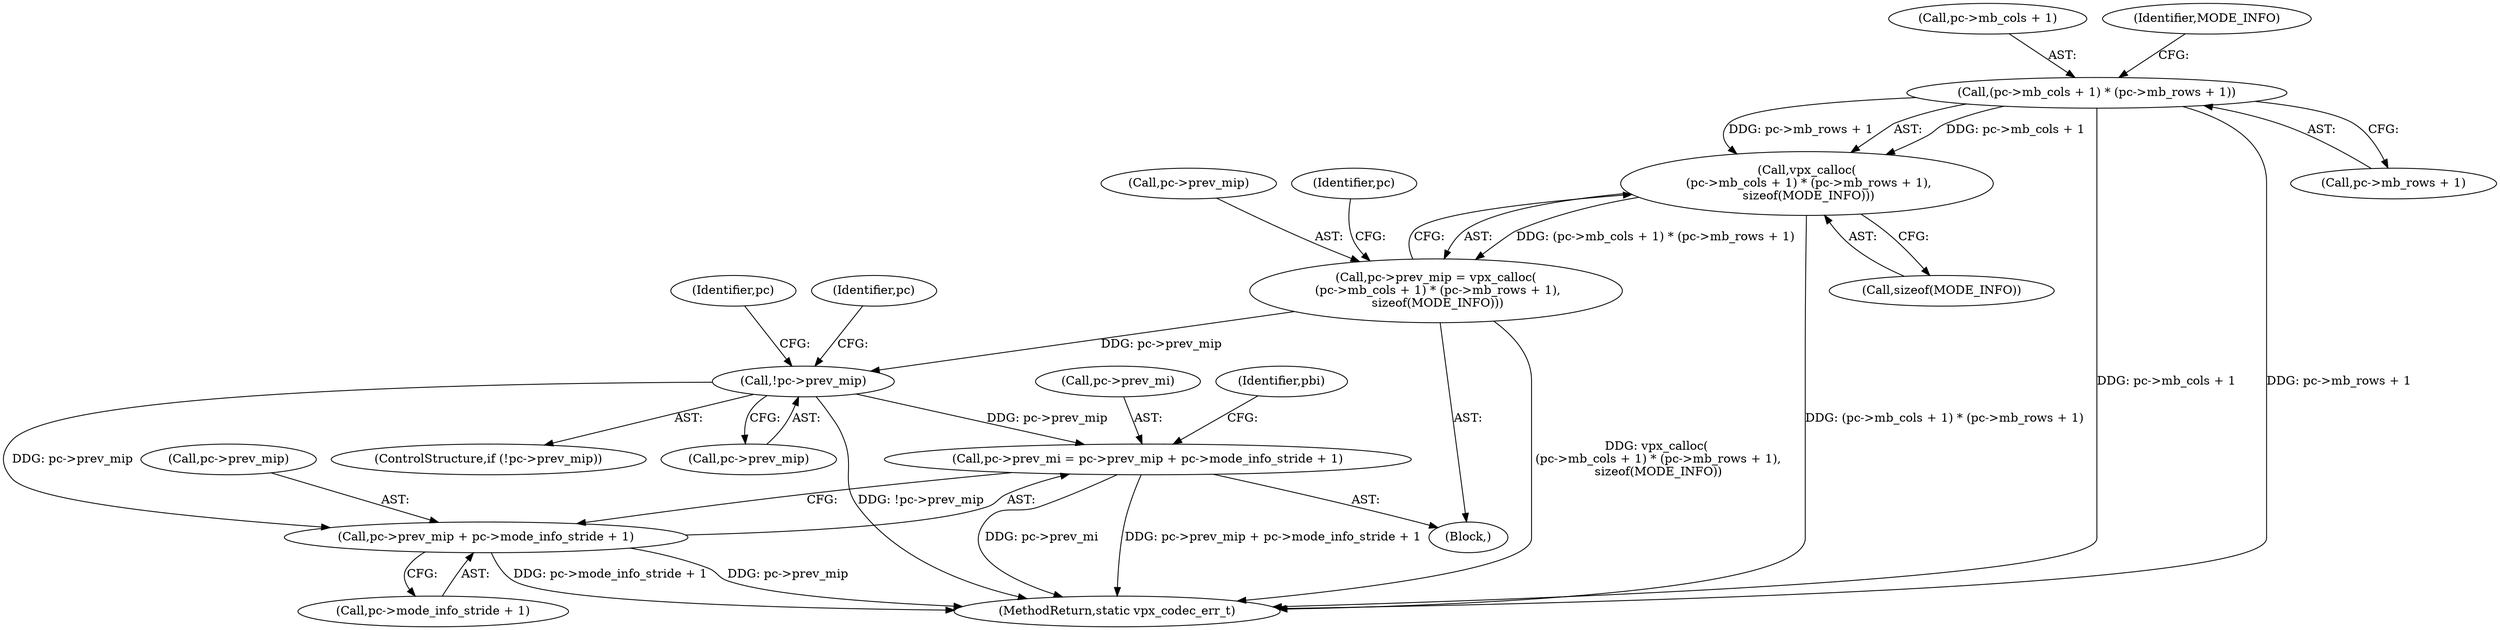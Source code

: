 digraph "0_Android_063be1485e0099bc81ace3a08b0ec9186dcad693@API" {
"1000620" [label="(Call,vpx_calloc(\n (pc->mb_cols + 1) * (pc->mb_rows + 1),\n sizeof(MODE_INFO)))"];
"1000621" [label="(Call,(pc->mb_cols + 1) * (pc->mb_rows + 1))"];
"1000616" [label="(Call,pc->prev_mip = vpx_calloc(\n (pc->mb_cols + 1) * (pc->mb_rows + 1),\n sizeof(MODE_INFO)))"];
"1000635" [label="(Call,!pc->prev_mip)"];
"1000649" [label="(Call,pc->prev_mi = pc->prev_mip + pc->mode_info_stride + 1)"];
"1000653" [label="(Call,pc->prev_mip + pc->mode_info_stride + 1)"];
"1000622" [label="(Call,pc->mb_cols + 1)"];
"1000649" [label="(Call,pc->prev_mi = pc->prev_mip + pc->mode_info_stride + 1)"];
"1000616" [label="(Call,pc->prev_mip = vpx_calloc(\n (pc->mb_cols + 1) * (pc->mb_rows + 1),\n sizeof(MODE_INFO)))"];
"1000621" [label="(Call,(pc->mb_cols + 1) * (pc->mb_rows + 1))"];
"1000664" [label="(Identifier,pbi)"];
"1000627" [label="(Call,pc->mb_rows + 1)"];
"1000634" [label="(ControlStructure,if (!pc->prev_mip))"];
"1000620" [label="(Call,vpx_calloc(\n (pc->mb_cols + 1) * (pc->mb_rows + 1),\n sizeof(MODE_INFO)))"];
"1000657" [label="(Call,pc->mode_info_stride + 1)"];
"1000633" [label="(Identifier,MODE_INFO)"];
"1000617" [label="(Call,pc->prev_mip)"];
"1000641" [label="(Identifier,pc)"];
"1000650" [label="(Call,pc->prev_mi)"];
"1000654" [label="(Call,pc->prev_mip)"];
"1000637" [label="(Identifier,pc)"];
"1000636" [label="(Call,pc->prev_mip)"];
"1000632" [label="(Call,sizeof(MODE_INFO))"];
"1000615" [label="(Block,)"];
"1000738" [label="(MethodReturn,static vpx_codec_err_t)"];
"1000653" [label="(Call,pc->prev_mip + pc->mode_info_stride + 1)"];
"1000635" [label="(Call,!pc->prev_mip)"];
"1000651" [label="(Identifier,pc)"];
"1000620" -> "1000616"  [label="AST: "];
"1000620" -> "1000632"  [label="CFG: "];
"1000621" -> "1000620"  [label="AST: "];
"1000632" -> "1000620"  [label="AST: "];
"1000616" -> "1000620"  [label="CFG: "];
"1000620" -> "1000738"  [label="DDG: (pc->mb_cols + 1) * (pc->mb_rows + 1)"];
"1000620" -> "1000616"  [label="DDG: (pc->mb_cols + 1) * (pc->mb_rows + 1)"];
"1000621" -> "1000620"  [label="DDG: pc->mb_cols + 1"];
"1000621" -> "1000620"  [label="DDG: pc->mb_rows + 1"];
"1000621" -> "1000627"  [label="CFG: "];
"1000622" -> "1000621"  [label="AST: "];
"1000627" -> "1000621"  [label="AST: "];
"1000633" -> "1000621"  [label="CFG: "];
"1000621" -> "1000738"  [label="DDG: pc->mb_cols + 1"];
"1000621" -> "1000738"  [label="DDG: pc->mb_rows + 1"];
"1000616" -> "1000615"  [label="AST: "];
"1000617" -> "1000616"  [label="AST: "];
"1000637" -> "1000616"  [label="CFG: "];
"1000616" -> "1000738"  [label="DDG: vpx_calloc(\n (pc->mb_cols + 1) * (pc->mb_rows + 1),\n sizeof(MODE_INFO))"];
"1000616" -> "1000635"  [label="DDG: pc->prev_mip"];
"1000635" -> "1000634"  [label="AST: "];
"1000635" -> "1000636"  [label="CFG: "];
"1000636" -> "1000635"  [label="AST: "];
"1000641" -> "1000635"  [label="CFG: "];
"1000651" -> "1000635"  [label="CFG: "];
"1000635" -> "1000738"  [label="DDG: !pc->prev_mip"];
"1000635" -> "1000649"  [label="DDG: pc->prev_mip"];
"1000635" -> "1000653"  [label="DDG: pc->prev_mip"];
"1000649" -> "1000615"  [label="AST: "];
"1000649" -> "1000653"  [label="CFG: "];
"1000650" -> "1000649"  [label="AST: "];
"1000653" -> "1000649"  [label="AST: "];
"1000664" -> "1000649"  [label="CFG: "];
"1000649" -> "1000738"  [label="DDG: pc->prev_mi"];
"1000649" -> "1000738"  [label="DDG: pc->prev_mip + pc->mode_info_stride + 1"];
"1000653" -> "1000657"  [label="CFG: "];
"1000654" -> "1000653"  [label="AST: "];
"1000657" -> "1000653"  [label="AST: "];
"1000653" -> "1000738"  [label="DDG: pc->mode_info_stride + 1"];
"1000653" -> "1000738"  [label="DDG: pc->prev_mip"];
}
